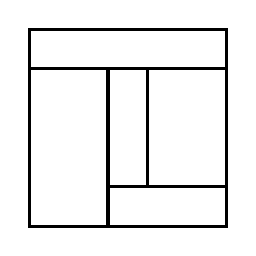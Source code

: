 \begin{tikzpicture}[very thick, scale=.5]
    \draw (0,4) rectangle (5,5);
    \draw (0,0) rectangle (2,4);
    \draw (2,1) rectangle (3,4);
    \draw (3,1) rectangle (5,4);
    \draw (2,0) rectangle (5,1);
\end{tikzpicture}
